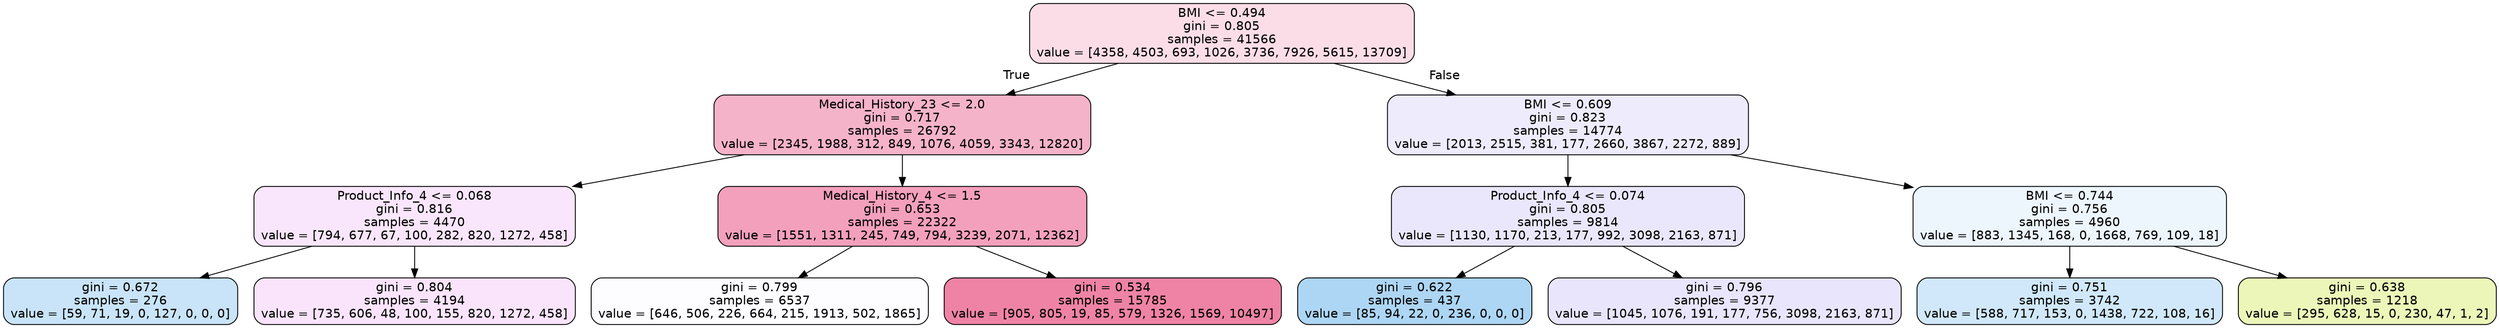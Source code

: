 digraph Tree {
node [shape=box, style="filled, rounded", color="black", fontname=helvetica] ;
edge [fontname=helvetica] ;
0 [label="BMI <= 0.494\ngini = 0.805\nsamples = 41566\nvalue = [4358, 4503, 693, 1026, 3736, 7926, 5615, 13709]", fillcolor="#fbdde7"] ;
1 [label="Medical_History_23 <= 2.0\ngini = 0.717\nsamples = 26792\nvalue = [2345, 1988, 312, 849, 1076, 4059, 3343, 12820]", fillcolor="#f5b3c9"] ;
0 -> 1 [labeldistance=2.5, labelangle=45, headlabel="True"] ;
2 [label="Product_Info_4 <= 0.068\ngini = 0.816\nsamples = 4470\nvalue = [794, 677, 67, 100, 282, 820, 1272, 458]", fillcolor="#fae6fc"] ;
1 -> 2 ;
3 [label="gini = 0.672\nsamples = 276\nvalue = [59, 71, 19, 0, 127, 0, 0, 0]", fillcolor="#c9e4f8"] ;
2 -> 3 ;
4 [label="gini = 0.804\nsamples = 4194\nvalue = [735, 606, 48, 100, 155, 820, 1272, 458]", fillcolor="#fae4fc"] ;
2 -> 4 ;
5 [label="Medical_History_4 <= 1.5\ngini = 0.653\nsamples = 22322\nvalue = [1551, 1311, 245, 749, 794, 3239, 2071, 12362]", fillcolor="#f3a0bc"] ;
1 -> 5 ;
6 [label="gini = 0.799\nsamples = 6537\nvalue = [646, 506, 226, 664, 215, 1913, 502, 1865]", fillcolor="#fdfdff"] ;
5 -> 6 ;
7 [label="gini = 0.534\nsamples = 15785\nvalue = [905, 805, 19, 85, 579, 1326, 1569, 10497]", fillcolor="#ef83a6"] ;
5 -> 7 ;
8 [label="BMI <= 0.609\ngini = 0.823\nsamples = 14774\nvalue = [2013, 2515, 381, 177, 2660, 3867, 2272, 889]", fillcolor="#eeebfc"] ;
0 -> 8 [labeldistance=2.5, labelangle=-45, headlabel="False"] ;
9 [label="Product_Info_4 <= 0.074\ngini = 0.805\nsamples = 9814\nvalue = [1130, 1170, 213, 177, 992, 3098, 2163, 871]", fillcolor="#eae7fc"] ;
8 -> 9 ;
10 [label="gini = 0.622\nsamples = 437\nvalue = [85, 94, 22, 0, 236, 0, 0, 0]", fillcolor="#add6f4"] ;
9 -> 10 ;
11 [label="gini = 0.796\nsamples = 9377\nvalue = [1045, 1076, 191, 177, 756, 3098, 2163, 871]", fillcolor="#e9e5fc"] ;
9 -> 11 ;
12 [label="BMI <= 0.744\ngini = 0.756\nsamples = 4960\nvalue = [883, 1345, 168, 0, 1668, 769, 109, 18]", fillcolor="#edf6fd"] ;
8 -> 12 ;
13 [label="gini = 0.751\nsamples = 3742\nvalue = [588, 717, 153, 0, 1438, 722, 108, 16]", fillcolor="#d0e8f9"] ;
12 -> 13 ;
14 [label="gini = 0.638\nsamples = 1218\nvalue = [295, 628, 15, 0, 230, 47, 1, 2]", fillcolor="#ebf6b8"] ;
12 -> 14 ;
}